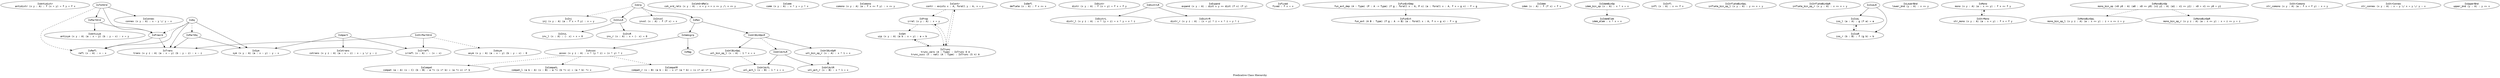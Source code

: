 digraph Is {
  label = "Predicative Class Hierarchy"

  node [fontname = monospace]

  // IsMetric [label = "\N"]
  IsAntidistr [label = "\N\nantidistr (x y : A) : f (x + y) = f y + f x"]
  IsAntisym [label = "\N\nantisym (x y : A) (a : x ~ y) (b : y ~ x) : x = y"]
  IsApart [label = "\N"]
  IsAssoc [label = "\N\nassoc (x y z : A) : x * (y * z) = (x * y) * z"]
  IsAsym [label = "\N\nasym (x y : A) (a : x ~ y) (b : y ~ x) : 0"]
  IsCohOrdRels [label = "\N\ncoh_ord_rels (x y : A) : x < y <-> x <= y /\\ x <> y"]
  IsComm [label = "\N\ncomm (x y : A) : x * y = y * x"]
  IsComono [label = "\N\ncomono (x y : A) (a : f x <= f y) : x <= y"]
  IsCompat [label = "\N\ncompat (a : A) (x : C) (b : B) : a *< (x >* b) = (a *< x) >* b"]
  IsCompatL [label = "\N\ncompat_l (a b : A) (x : B) : a *< (b *< x) = (a * b) *< x"]
  IsCompatR [label = "\N\ncompat_r (x : B) (a b : A) : x >* (a * b) = (x >* a) >* b"]
  IsConnex [label = "\N\nconnex (x y : A) : x ~ y \\/ y ~ x"]
  IsContr [label = "\N\ncontr : exists x : A, forall y : A, x = y"]
  IsCotrans [label = "\N\ncotrans (x y z : A) (a : x ~ z) : x ~ y \\/ y ~ z"]
  IsDefl [label = "\N\ndeflate (x : A) : f x <= x"]
  IsDistr [label = "\N\ndistr (x y : A) : f (x + y) = f x + f y"]
  IsDistrL [label = "\N\ndistr_l (x y z : A) : x * (y + z) = x * y + x * z"]
  IsDistrLR [label = "\N"]
  IsDistrR [label = "\N\ndistr_r (x y z : A) : (x + y) * z = x * z + y * z"]
  IsEq [label = "\N"]
  IsExpand [label = "\N\ncontract (x y : A) : dist (f x) (f y) <= dist x y"]
  IsExpand [label = "\N\nexpand (x y : A) : dist x y <= dist (f x) (f y)"]
  IsFixed [label = "\N\nfixed : f x = x"]
  IsFunExt [label = "\N\nfun_ext (A B : Type) (f g : A -> B) (a : forall x : A, f x = g x) : f = g"]
  IsFunExtDep [label = "\N\nfun_ext_dep (A : Type) (P : A -> Type) (f g : forall x : A, P x) (a : forall x : A, f x = g x) : f = g"]
  IsGrp [label = "\N"]
  IsIdem [label = "\N\nidem (x : A) : f (f x) = f x"]
  IsIdemBinOp [label = "\N\nidem_bin_op (x : A) : x * x = x"]
  IsIdemElem [label = "\N\nidem_elem : x * x = x"]
  IsInfl [label = "\N\ninfl (x : A) : x <= f x"]
  IsInflateBinOpL [label = "\N\ninflate_bin_op_l (x y : A) : y <= x + y"]
  IsInflateBinOpR [label = "\N\ninflate_bin_op_r (x y : A) : x <= x + y"]
  IsInj [label = "\N\ninj (x y : A) (a : f x = f y) : x = y"]
  IsInvL [label = "\N\ninv_l (x : A) : (- x) + x = 0"]
  IsInvLR [label = "\N"]
  IsInvR [label = "\N\ninv_r (x : A) : x + (- x) = 0"]
  IsInvol [label = "\N\ninvol (x : A) : f (f x) = x"]
  IsIrrefl [label = "\N\nirrefl (x : A) : ~ (x ~ x)"]
  IsIsoL [label = "\N\niso_l (a : A) : g (f a) = a"]
  IsIsoLR [label = "\N"]
  IsIsoR [label = "\N\niso_r (b : B) : f (g b) = b"]
  IsLowerBnd [label = "\N\nlower_bnd (y : A) : x <= y"]
  IsMag [label = "\N"]
  IsMon [label = "\N"]
  IsMono [label = "\N\nmono (x y : A) (a : x <= y) : f x <= f y"]
  IsMonoBinOp [label = "\N\nmono_bin_op (x0 y0 : A) (a0 : x0 <= y0) (x1 y1 : A) (a1 : x1 <= y1) : x0 + x1 <= y0 + y1"]
  IsMonoBinOpL [label = "\N\nmono_bin_op_l (x y z : A) (a : x <= y) : z + x <= z + y"]
  IsMonoBinOpR [label = "\N\nmono_bin_op_r (x y z : A) (a : x <= y) : x + z <= y + z"]
  IsPartEq [label = "\N"]
  IsPartOrd [label = "\N"]
  IsPreord [label = "\N"]
  IsProp [label = "\N\nirrel (x y : A) : x = y"]
  IsRefl [label = "\N\nrefl (x : A) : x ~ x"]
  IsSemigrp [label = "\N"]
  IsSet [label = "\N\nuip (x y : A) (a b : x = y) : a = b"]
  IsStrComono [label = "\N\nstr_comono (x y : A) (a : f x < f y) : x < y"]
  IsStrConnex [label = "\N\nstr_connex (x y : A) : x ~ y \\/ x = y \\/ y ~ x"]
  IsStrMono [label = "\N\nstr_mono (x y : A) (a : x < y) : f x < f y"]
  IsSym [label = "\N\nsym (x y : A) (a : x ~ y) : y ~ x"]
  IsTotOrd [label = "\N"]
  IsTrans [label = "\N\ntrans (x y z : A) (a : x ~ y) (b : y ~ z) : x ~ z"]
  IsTrunc [label = "\N\ntrunc_zero (A : Type) : IsTrunc O A\ntrunc_succ (n : nat) (A : Type) : IsTrunc (S n) A"]
  IsUnlActL [label = "\N\nunl_act_l (x : B) : 1 * x = x"]
  IsUnlActLR [label = "\N"]
  IsUnlActR [label = "\N\nunl_act_r (x : B) : x * 1 = x"]
  IsUnlBinOpL [label = "\N\nunl_bin_op_l (x : A) : 1 * x = x"]
  IsUnlBinOpLR [label = "\N"]
  IsUnlBinOpR [label = "\N\nunl_bin_op_r (x : A) : x * 1 = x"]
  IsUpperBnd [label = "\N\nupper_bnd (y : A) : y <= x"]

  // Superclasses and Substructures

  edge [style = solid]

  // This Library

  IsApart -> IsCotrans
  IsApart -> IsIrrefl
  IsApart -> IsSym
  IsDistrLR -> IsDistrL
  IsDistrLR -> IsDistrR
  IsGrp -> IsInvLR
  IsGrp -> IsMon
  IsInvLR -> IsInvL
  IsInvLR -> IsInvR
  IsIsoLR -> IsIsoL
  IsIsoLR -> IsIsoR
  IsMon -> IsSemigrp
  IsMon -> IsUnlBinOpLR
  IsSemigrp -> IsAssoc
  IsSemigrp -> IsMag
  IsTotOrd -> IsConnex
  IsTotOrd -> IsPartOrd
  IsTotOrd -> IsPreord
  IsUnlActLR -> IsUnlActL
  IsUnlActLR -> IsUnlActR
  IsUnlBinOpLR -> IsUnlBinOpL
  IsUnlBinOpLR -> IsUnlBinOpR

  // Other Libraries

  IsEq -> IsRefl
  IsEq -> IsSym
  IsEq -> IsTrans
  IsPartEq -> IsSym
  IsPartEq -> IsTrans
  IsPartOrd -> IsAntisym
  IsPartOrd -> IsPreord
  IsPreord -> IsRefl
  IsPreord -> IsTrans
  IsStrPartOrd -> IsIrrefl
  IsStrPartOrd -> IsTrans

  // Subclasses and Instances

  edge [style = dashed]

  // This Library

  IsAssoc -> IsCompat
  IsAssoc -> IsCompatL
  IsAssoc -> IsCompatR
  IsContr -> IsProp
  IsContr -> IsTrunc
  IsFunExtDep -> IsFunExt
  IsIdemBinOp -> IsIdemElem
  IsIsoL -> IsIsoR
  IsIsoR -> IsIsoL
  IsMono -> IsStrMono
  IsMonoBinOp -> IsMonoBinOpL
  IsMonoBinOp -> IsMonoBinOpR
  IsProp -> IsSet
  IsProp -> IsTrunc
  IsSet -> IsTrunc
  IsStrMono -> IsMono
  IsTotOrd -> IsRefl
  IsTrunc -> IsContr
  IsTrunc -> IsProp
  IsTrunc -> IsSet
  IsUnlBinOpL -> IsUnlActL
  IsUnlBinOpLR -> IsUnlActLR
  IsUnlBinOpR -> IsUnlActR

  // IsGrp -> IsCancel
  // IsGrp -> IsUnAntidistr
  IsGrp -> IsInj
  IsGrp -> IsInvol
  // IsGrp -> IsUnAbsorb

  // Other Libraries

  IsEq -> IsPartEq
  IsEq -> IsPreord
  IsStrPartOrd -> IsAsym
}
